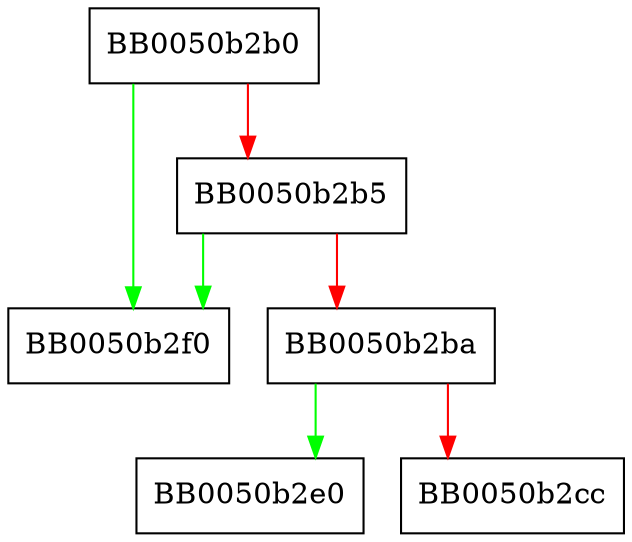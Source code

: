 digraph ossl_qlog_set_event_type_enabled {
  node [shape="box"];
  graph [splines=ortho];
  BB0050b2b0 -> BB0050b2f0 [color="green"];
  BB0050b2b0 -> BB0050b2b5 [color="red"];
  BB0050b2b5 -> BB0050b2f0 [color="green"];
  BB0050b2b5 -> BB0050b2ba [color="red"];
  BB0050b2ba -> BB0050b2e0 [color="green"];
  BB0050b2ba -> BB0050b2cc [color="red"];
}